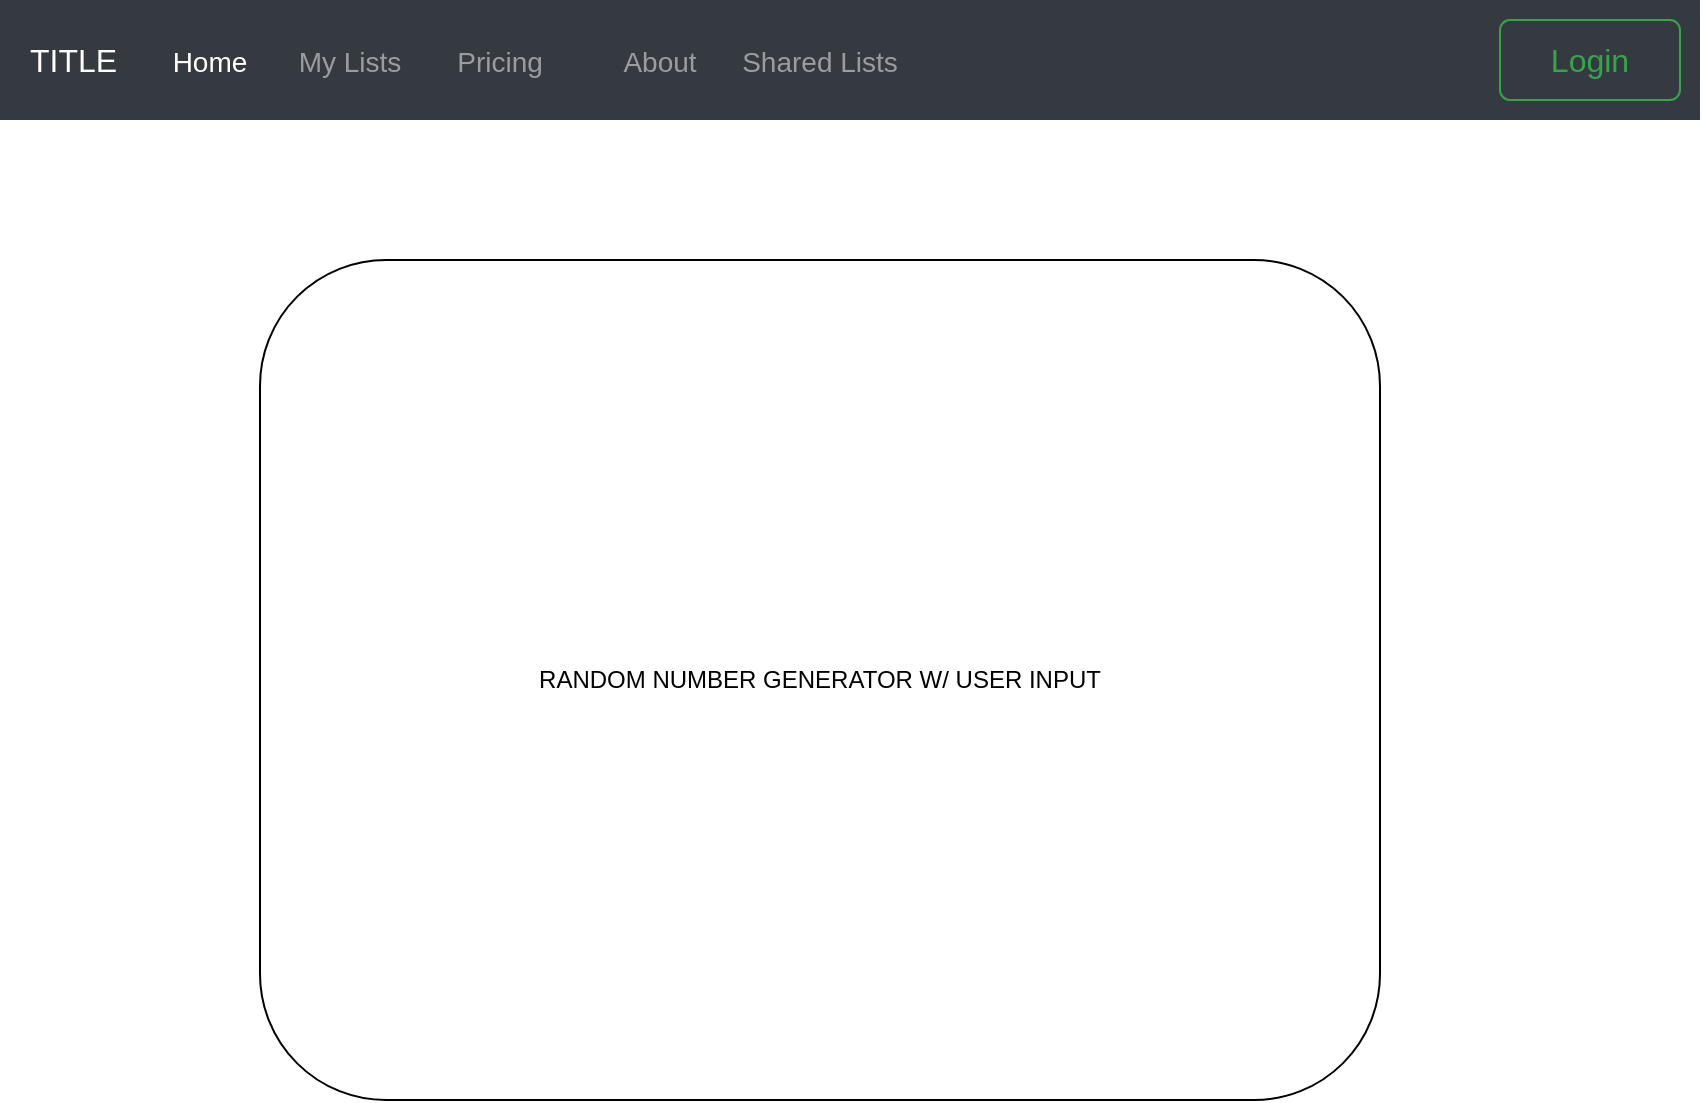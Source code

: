 <mxfile>
    <diagram id="rbSomKwgG7hW-OHiVWhK" name="Home-Page">
        <mxGraphModel dx="642" dy="632" grid="1" gridSize="10" guides="1" tooltips="1" connect="1" arrows="1" fold="1" page="1" pageScale="1" pageWidth="850" pageHeight="1100" math="0" shadow="0">
            <root>
                <mxCell id="0"/>
                <mxCell id="1" parent="0"/>
                <mxCell id="2" value="TITLE" style="html=1;shadow=0;dashed=0;fillColor=#343A40;strokeColor=none;fontSize=16;fontColor=#ffffff;align=left;spacing=15;" parent="1" vertex="1">
                    <mxGeometry width="850" height="60" as="geometry"/>
                </mxCell>
                <mxCell id="3" value="Home" style="fillColor=none;strokeColor=none;fontSize=14;fontColor=#ffffff;align=center;" parent="2" vertex="1">
                    <mxGeometry width="70" height="40" relative="1" as="geometry">
                        <mxPoint x="70" y="10" as="offset"/>
                    </mxGeometry>
                </mxCell>
                <mxCell id="4" value="My Lists" style="fillColor=none;strokeColor=none;fontSize=14;fontColor=#9A9DA0;align=center;" parent="2" vertex="1">
                    <mxGeometry width="70" height="40" relative="1" as="geometry">
                        <mxPoint x="140" y="10" as="offset"/>
                    </mxGeometry>
                </mxCell>
                <mxCell id="5" value="Pricing" style="fillColor=none;strokeColor=none;fontSize=14;fontColor=#9A9DA0;align=center;spacingRight=0;" parent="2" vertex="1">
                    <mxGeometry width="80" height="40" relative="1" as="geometry">
                        <mxPoint x="210" y="10" as="offset"/>
                    </mxGeometry>
                </mxCell>
                <mxCell id="6" value="About" style="fillColor=none;strokeColor=none;fontSize=14;fontColor=#9A9DA0;align=center;" parent="2" vertex="1">
                    <mxGeometry width="80" height="40" relative="1" as="geometry">
                        <mxPoint x="290" y="10" as="offset"/>
                    </mxGeometry>
                </mxCell>
                <mxCell id="27" value="Shared Lists" style="fillColor=none;strokeColor=none;fontSize=14;fontColor=#9A9DA0;align=center;" parent="2" vertex="1">
                    <mxGeometry x="370" y="10" width="80" height="40" as="geometry"/>
                </mxCell>
                <mxCell id="28" value="Login" style="html=1;shadow=0;dashed=0;shape=mxgraph.bootstrap.rrect;rSize=5;strokeColor=#33A64C;strokeWidth=1;fillColor=none;fontColor=#33A64C;whiteSpace=wrap;align=center;verticalAlign=middle;spacingLeft=0;fontStyle=0;fontSize=16;spacing=5;" parent="2" vertex="1">
                    <mxGeometry x="750" y="10" width="90" height="40" as="geometry"/>
                </mxCell>
                <mxCell id="29" value="RANDOM NUMBER GENERATOR W/ USER INPUT" style="rounded=1;whiteSpace=wrap;html=1;" parent="1" vertex="1">
                    <mxGeometry x="130" y="130" width="560" height="420" as="geometry"/>
                </mxCell>
            </root>
        </mxGraphModel>
    </diagram>
    <diagram name="Active-List" id="at9NM1hNaozIzuKnAE3e">
        <mxGraphModel dx="642" dy="632" grid="1" gridSize="10" guides="1" tooltips="1" connect="1" arrows="1" fold="1" page="1" pageScale="1" pageWidth="850" pageHeight="1100" math="0" shadow="0">
            <root>
                <mxCell id="_-xjaoVLMFP9AtiPyJA7-0"/>
                <mxCell id="_-xjaoVLMFP9AtiPyJA7-1" parent="_-xjaoVLMFP9AtiPyJA7-0"/>
                <mxCell id="_-xjaoVLMFP9AtiPyJA7-2" value="TITLE" style="html=1;shadow=0;dashed=0;fillColor=#343A40;strokeColor=none;fontSize=16;fontColor=#ffffff;align=left;spacing=15;" parent="_-xjaoVLMFP9AtiPyJA7-1" vertex="1">
                    <mxGeometry width="850" height="60" as="geometry"/>
                </mxCell>
                <mxCell id="_-xjaoVLMFP9AtiPyJA7-3" value="Home" style="fillColor=none;strokeColor=none;fontSize=14;fontColor=#ffffff;align=center;" parent="_-xjaoVLMFP9AtiPyJA7-2" vertex="1">
                    <mxGeometry width="70" height="40" relative="1" as="geometry">
                        <mxPoint x="70" y="10" as="offset"/>
                    </mxGeometry>
                </mxCell>
                <mxCell id="_-xjaoVLMFP9AtiPyJA7-4" value="My Lists" style="fillColor=none;strokeColor=none;fontSize=14;fontColor=#9A9DA0;align=center;" parent="_-xjaoVLMFP9AtiPyJA7-2" vertex="1">
                    <mxGeometry width="70" height="40" relative="1" as="geometry">
                        <mxPoint x="140" y="10" as="offset"/>
                    </mxGeometry>
                </mxCell>
                <mxCell id="_-xjaoVLMFP9AtiPyJA7-5" value="Pricing" style="fillColor=none;strokeColor=none;fontSize=14;fontColor=#9A9DA0;align=center;spacingRight=0;" parent="_-xjaoVLMFP9AtiPyJA7-2" vertex="1">
                    <mxGeometry width="80" height="40" relative="1" as="geometry">
                        <mxPoint x="210" y="10" as="offset"/>
                    </mxGeometry>
                </mxCell>
                <mxCell id="_-xjaoVLMFP9AtiPyJA7-6" value="About" style="fillColor=none;strokeColor=none;fontSize=14;fontColor=#9A9DA0;align=center;" parent="_-xjaoVLMFP9AtiPyJA7-2" vertex="1">
                    <mxGeometry width="80" height="40" relative="1" as="geometry">
                        <mxPoint x="290" y="10" as="offset"/>
                    </mxGeometry>
                </mxCell>
                <mxCell id="_-xjaoVLMFP9AtiPyJA7-7" value="Shared Lists" style="fillColor=none;strokeColor=none;fontSize=14;fontColor=#9A9DA0;align=center;" parent="_-xjaoVLMFP9AtiPyJA7-2" vertex="1">
                    <mxGeometry x="370" y="10" width="80" height="40" as="geometry"/>
                </mxCell>
                <mxCell id="_-xjaoVLMFP9AtiPyJA7-8" value="Login" style="html=1;shadow=0;dashed=0;shape=mxgraph.bootstrap.rrect;rSize=5;strokeColor=#33A64C;strokeWidth=1;fillColor=none;fontColor=#33A64C;whiteSpace=wrap;align=center;verticalAlign=middle;spacingLeft=0;fontStyle=0;fontSize=16;spacing=5;" parent="_-xjaoVLMFP9AtiPyJA7-2" vertex="1">
                    <mxGeometry x="750" y="10" width="90" height="40" as="geometry"/>
                </mxCell>
            </root>
        </mxGraphModel>
    </diagram>
    <diagram name="My-Lists" id="VuMbqjfBf2fe_57zpmlz">
        <mxGraphModel dx="642" dy="632" grid="1" gridSize="10" guides="1" tooltips="1" connect="1" arrows="1" fold="1" page="1" pageScale="1" pageWidth="850" pageHeight="1100" math="0" shadow="0">
            <root>
                <mxCell id="haoHxf4dzqI1Nyt3eCEi-0"/>
                <mxCell id="haoHxf4dzqI1Nyt3eCEi-1" parent="haoHxf4dzqI1Nyt3eCEi-0"/>
                <mxCell id="haoHxf4dzqI1Nyt3eCEi-2" value="TITLE" style="html=1;shadow=0;dashed=0;fillColor=#343A40;strokeColor=none;fontSize=16;fontColor=#ffffff;align=left;spacing=15;" parent="haoHxf4dzqI1Nyt3eCEi-1" vertex="1">
                    <mxGeometry width="850" height="60" as="geometry"/>
                </mxCell>
                <mxCell id="haoHxf4dzqI1Nyt3eCEi-3" value="Home" style="fillColor=none;strokeColor=none;fontSize=14;fontColor=#ffffff;align=center;" parent="haoHxf4dzqI1Nyt3eCEi-2" vertex="1">
                    <mxGeometry width="70" height="40" relative="1" as="geometry">
                        <mxPoint x="70" y="10" as="offset"/>
                    </mxGeometry>
                </mxCell>
                <mxCell id="haoHxf4dzqI1Nyt3eCEi-4" value="My Lists" style="fillColor=none;strokeColor=none;fontSize=14;fontColor=#9A9DA0;align=center;" parent="haoHxf4dzqI1Nyt3eCEi-2" vertex="1">
                    <mxGeometry width="70" height="40" relative="1" as="geometry">
                        <mxPoint x="140" y="10" as="offset"/>
                    </mxGeometry>
                </mxCell>
                <mxCell id="haoHxf4dzqI1Nyt3eCEi-5" value="Pricing" style="fillColor=none;strokeColor=none;fontSize=14;fontColor=#9A9DA0;align=center;spacingRight=0;" parent="haoHxf4dzqI1Nyt3eCEi-2" vertex="1">
                    <mxGeometry width="80" height="40" relative="1" as="geometry">
                        <mxPoint x="210" y="10" as="offset"/>
                    </mxGeometry>
                </mxCell>
                <mxCell id="haoHxf4dzqI1Nyt3eCEi-6" value="About" style="fillColor=none;strokeColor=none;fontSize=14;fontColor=#9A9DA0;align=center;" parent="haoHxf4dzqI1Nyt3eCEi-2" vertex="1">
                    <mxGeometry width="80" height="40" relative="1" as="geometry">
                        <mxPoint x="290" y="10" as="offset"/>
                    </mxGeometry>
                </mxCell>
                <mxCell id="haoHxf4dzqI1Nyt3eCEi-7" value="Shared Lists" style="fillColor=none;strokeColor=none;fontSize=14;fontColor=#9A9DA0;align=center;" parent="haoHxf4dzqI1Nyt3eCEi-2" vertex="1">
                    <mxGeometry x="370" y="10" width="80" height="40" as="geometry"/>
                </mxCell>
                <mxCell id="haoHxf4dzqI1Nyt3eCEi-8" value="Login" style="html=1;shadow=0;dashed=0;shape=mxgraph.bootstrap.rrect;rSize=5;strokeColor=#33A64C;strokeWidth=1;fillColor=none;fontColor=#33A64C;whiteSpace=wrap;align=center;verticalAlign=middle;spacingLeft=0;fontStyle=0;fontSize=16;spacing=5;" parent="haoHxf4dzqI1Nyt3eCEi-2" vertex="1">
                    <mxGeometry x="750" y="10" width="90" height="40" as="geometry"/>
                </mxCell>
                <mxCell id="9cYl50GAKnQ4gcS86H0U-1" value="&lt;font style=&quot;font-size: 36px&quot;&gt;Add a List !&lt;/font&gt;" style="html=1;shadow=0;dashed=0;shape=mxgraph.bootstrap.rrect;rSize=5;strokeColor=#33A64C;strokeWidth=1;fillColor=none;fontColor=#33A64C;whiteSpace=wrap;align=center;verticalAlign=middle;spacingLeft=0;fontStyle=0;fontSize=16;spacing=5;" parent="haoHxf4dzqI1Nyt3eCEi-1" vertex="1">
                    <mxGeometry x="160" y="110" width="520" height="60" as="geometry"/>
                </mxCell>
                <mxCell id="YZ5CzrxYfB5ff2jb1CUr-0" value="&lt;div&gt;&lt;font style=&quot;font-size: 14px&quot;&gt;My Favorite Restaurants!&lt;/font&gt;&lt;/div&gt;&lt;font&gt;&lt;div&gt;&lt;span style=&quot;font-size: 12px&quot;&gt;&lt;br&gt;&lt;/span&gt;&lt;/div&gt;&lt;/font&gt;&lt;blockquote style=&quot;margin: 0 0 0 40px ; border: none ; padding: 0px&quot;&gt;&lt;blockquote style=&quot;margin: 0 0 0 40px ; border: none ; padding: 0px&quot;&gt;&lt;blockquote style=&quot;margin: 0 0 0 40px ; border: none ; padding: 0px&quot;&gt;&lt;blockquote style=&quot;margin: 0 0 0 40px ; border: none ; padding: 0px&quot;&gt;&lt;blockquote style=&quot;margin: 0 0 0 40px ; border: none ; padding: 0px&quot;&gt;&lt;blockquote style=&quot;margin: 0 0 0 40px ; border: none ; padding: 0px&quot;&gt;&lt;blockquote style=&quot;margin: 0 0 0 40px ; border: none ; padding: 0px&quot;&gt;&lt;blockquote style=&quot;margin: 0 0 0 40px ; border: none ; padding: 0px&quot;&gt;&lt;blockquote style=&quot;margin: 0 0 0 40px ; border: none ; padding: 0px&quot;&gt;&lt;blockquote style=&quot;margin: 0 0 0 40px ; border: none ; padding: 0px&quot;&gt;&lt;div&gt;&lt;font size=&quot;3&quot;&gt;By: Lernantino&lt;/font&gt;&lt;/div&gt;&lt;/blockquote&gt;&lt;/blockquote&gt;&lt;/blockquote&gt;&lt;/blockquote&gt;&lt;/blockquote&gt;&lt;/blockquote&gt;&lt;/blockquote&gt;&lt;/blockquote&gt;&lt;/blockquote&gt;&lt;/blockquote&gt;" style="rounded=1;whiteSpace=wrap;html=1;fontSize=11;strokeColor=#009900;align=left;" parent="haoHxf4dzqI1Nyt3eCEi-1" vertex="1">
                    <mxGeometry x="80" y="230" width="680" height="60" as="geometry"/>
                </mxCell>
                <mxCell id="YZ5CzrxYfB5ff2jb1CUr-1" value="&lt;div&gt;&lt;font style=&quot;font-size: 14px&quot;&gt;My Favorite Restaurants!&lt;/font&gt;&lt;/div&gt;&lt;font&gt;&lt;div&gt;&lt;span style=&quot;font-size: 12px&quot;&gt;&lt;br&gt;&lt;/span&gt;&lt;/div&gt;&lt;/font&gt;&lt;blockquote style=&quot;margin: 0 0 0 40px ; border: none ; padding: 0px&quot;&gt;&lt;blockquote style=&quot;margin: 0 0 0 40px ; border: none ; padding: 0px&quot;&gt;&lt;blockquote style=&quot;margin: 0 0 0 40px ; border: none ; padding: 0px&quot;&gt;&lt;blockquote style=&quot;margin: 0 0 0 40px ; border: none ; padding: 0px&quot;&gt;&lt;blockquote style=&quot;margin: 0 0 0 40px ; border: none ; padding: 0px&quot;&gt;&lt;blockquote style=&quot;margin: 0 0 0 40px ; border: none ; padding: 0px&quot;&gt;&lt;blockquote style=&quot;margin: 0 0 0 40px ; border: none ; padding: 0px&quot;&gt;&lt;blockquote style=&quot;margin: 0 0 0 40px ; border: none ; padding: 0px&quot;&gt;&lt;blockquote style=&quot;margin: 0 0 0 40px ; border: none ; padding: 0px&quot;&gt;&lt;blockquote style=&quot;margin: 0 0 0 40px ; border: none ; padding: 0px&quot;&gt;&lt;div&gt;&lt;font size=&quot;3&quot;&gt;By: Lernantino&lt;/font&gt;&lt;/div&gt;&lt;/blockquote&gt;&lt;/blockquote&gt;&lt;/blockquote&gt;&lt;/blockquote&gt;&lt;/blockquote&gt;&lt;/blockquote&gt;&lt;/blockquote&gt;&lt;/blockquote&gt;&lt;/blockquote&gt;&lt;/blockquote&gt;" style="rounded=1;whiteSpace=wrap;html=1;fontSize=11;strokeColor=#009900;align=left;" parent="haoHxf4dzqI1Nyt3eCEi-1" vertex="1">
                    <mxGeometry x="80" y="320" width="680" height="60" as="geometry"/>
                </mxCell>
            </root>
        </mxGraphModel>
    </diagram>
    <diagram name="Shared-Lists" id="mLb_yuZnxEXump8tSiEA">
        <mxGraphModel dx="1444" dy="632" grid="1" gridSize="10" guides="1" tooltips="1" connect="1" arrows="1" fold="1" page="1" pageScale="1" pageWidth="850" pageHeight="1100" math="0" shadow="0">
            <root>
                <mxCell id="edImd8uwS2qa-O-Zorm3-0"/>
                <mxCell id="edImd8uwS2qa-O-Zorm3-1" parent="edImd8uwS2qa-O-Zorm3-0"/>
                <mxCell id="edImd8uwS2qa-O-Zorm3-2" value="TITLE" style="html=1;shadow=0;dashed=0;fillColor=#343A40;strokeColor=none;fontSize=16;fontColor=#ffffff;align=left;spacing=15;" parent="edImd8uwS2qa-O-Zorm3-1" vertex="1">
                    <mxGeometry width="850" height="60" as="geometry"/>
                </mxCell>
                <mxCell id="edImd8uwS2qa-O-Zorm3-3" value="Home" style="fillColor=none;strokeColor=none;fontSize=14;fontColor=#ffffff;align=center;" parent="edImd8uwS2qa-O-Zorm3-2" vertex="1">
                    <mxGeometry width="70" height="40" relative="1" as="geometry">
                        <mxPoint x="70" y="10" as="offset"/>
                    </mxGeometry>
                </mxCell>
                <mxCell id="edImd8uwS2qa-O-Zorm3-4" value="My Lists" style="fillColor=none;strokeColor=none;fontSize=14;fontColor=#9A9DA0;align=center;" parent="edImd8uwS2qa-O-Zorm3-2" vertex="1">
                    <mxGeometry width="70" height="40" relative="1" as="geometry">
                        <mxPoint x="140" y="10" as="offset"/>
                    </mxGeometry>
                </mxCell>
                <mxCell id="edImd8uwS2qa-O-Zorm3-5" value="Pricing" style="fillColor=none;strokeColor=none;fontSize=14;fontColor=#9A9DA0;align=center;spacingRight=0;" parent="edImd8uwS2qa-O-Zorm3-2" vertex="1">
                    <mxGeometry width="80" height="40" relative="1" as="geometry">
                        <mxPoint x="210" y="10" as="offset"/>
                    </mxGeometry>
                </mxCell>
                <mxCell id="edImd8uwS2qa-O-Zorm3-6" value="About" style="fillColor=none;strokeColor=none;fontSize=14;fontColor=#9A9DA0;align=center;" parent="edImd8uwS2qa-O-Zorm3-2" vertex="1">
                    <mxGeometry width="80" height="40" relative="1" as="geometry">
                        <mxPoint x="290" y="10" as="offset"/>
                    </mxGeometry>
                </mxCell>
                <mxCell id="edImd8uwS2qa-O-Zorm3-7" value="Shared Lists" style="fillColor=none;strokeColor=none;fontSize=14;fontColor=#9A9DA0;align=center;" parent="edImd8uwS2qa-O-Zorm3-2" vertex="1">
                    <mxGeometry x="370" y="10" width="80" height="40" as="geometry"/>
                </mxCell>
                <mxCell id="edImd8uwS2qa-O-Zorm3-8" value="Login" style="html=1;shadow=0;dashed=0;shape=mxgraph.bootstrap.rrect;rSize=5;strokeColor=#33A64C;strokeWidth=1;fillColor=none;fontColor=#33A64C;whiteSpace=wrap;align=center;verticalAlign=middle;spacingLeft=0;fontStyle=0;fontSize=16;spacing=5;" parent="edImd8uwS2qa-O-Zorm3-2" vertex="1">
                    <mxGeometry x="750" y="10" width="90" height="40" as="geometry"/>
                </mxCell>
                <mxCell id="IxJ_flrQ4pYqJCdzRWqX-0" value="&lt;div&gt;&lt;font style=&quot;font-size: 14px&quot;&gt;My Favorite Restaurants!&lt;/font&gt;&lt;/div&gt;&lt;font&gt;&lt;div&gt;&lt;span style=&quot;font-size: 12px&quot;&gt;&lt;br&gt;&lt;/span&gt;&lt;/div&gt;&lt;/font&gt;&lt;blockquote style=&quot;margin: 0 0 0 40px ; border: none ; padding: 0px&quot;&gt;&lt;blockquote style=&quot;margin: 0 0 0 40px ; border: none ; padding: 0px&quot;&gt;&lt;blockquote style=&quot;margin: 0 0 0 40px ; border: none ; padding: 0px&quot;&gt;&lt;blockquote style=&quot;margin: 0 0 0 40px ; border: none ; padding: 0px&quot;&gt;&lt;blockquote style=&quot;margin: 0 0 0 40px ; border: none ; padding: 0px&quot;&gt;&lt;blockquote style=&quot;margin: 0 0 0 40px ; border: none ; padding: 0px&quot;&gt;&lt;blockquote style=&quot;margin: 0 0 0 40px ; border: none ; padding: 0px&quot;&gt;&lt;blockquote style=&quot;margin: 0 0 0 40px ; border: none ; padding: 0px&quot;&gt;&lt;blockquote style=&quot;margin: 0 0 0 40px ; border: none ; padding: 0px&quot;&gt;&lt;blockquote style=&quot;margin: 0 0 0 40px ; border: none ; padding: 0px&quot;&gt;&lt;div&gt;&lt;font size=&quot;3&quot;&gt;By: Lernantino&lt;/font&gt;&lt;/div&gt;&lt;/blockquote&gt;&lt;/blockquote&gt;&lt;/blockquote&gt;&lt;/blockquote&gt;&lt;/blockquote&gt;&lt;/blockquote&gt;&lt;/blockquote&gt;&lt;/blockquote&gt;&lt;/blockquote&gt;&lt;/blockquote&gt;" style="rounded=1;whiteSpace=wrap;html=1;fontSize=11;strokeColor=#009900;align=left;" parent="edImd8uwS2qa-O-Zorm3-1" vertex="1">
                    <mxGeometry x="80" y="230" width="680" height="60" as="geometry"/>
                </mxCell>
                <mxCell id="IxJ_flrQ4pYqJCdzRWqX-1" value="&lt;div&gt;&lt;font style=&quot;font-size: 14px&quot;&gt;My Favorite Restaurants! - Update&lt;/font&gt;&lt;/div&gt;&lt;font&gt;&lt;div&gt;&lt;span style=&quot;font-size: 12px&quot;&gt;&lt;br&gt;&lt;/span&gt;&lt;/div&gt;&lt;/font&gt;&lt;blockquote style=&quot;margin: 0 0 0 40px ; border: none ; padding: 0px&quot;&gt;&lt;blockquote style=&quot;margin: 0 0 0 40px ; border: none ; padding: 0px&quot;&gt;&lt;blockquote style=&quot;margin: 0 0 0 40px ; border: none ; padding: 0px&quot;&gt;&lt;blockquote style=&quot;margin: 0 0 0 40px ; border: none ; padding: 0px&quot;&gt;&lt;blockquote style=&quot;margin: 0 0 0 40px ; border: none ; padding: 0px&quot;&gt;&lt;blockquote style=&quot;margin: 0 0 0 40px ; border: none ; padding: 0px&quot;&gt;&lt;blockquote style=&quot;margin: 0 0 0 40px ; border: none ; padding: 0px&quot;&gt;&lt;blockquote style=&quot;margin: 0 0 0 40px ; border: none ; padding: 0px&quot;&gt;&lt;blockquote style=&quot;margin: 0 0 0 40px ; border: none ; padding: 0px&quot;&gt;&lt;blockquote style=&quot;margin: 0 0 0 40px ; border: none ; padding: 0px&quot;&gt;&lt;div&gt;&lt;font size=&quot;3&quot;&gt;By: Lernantino&lt;/font&gt;&lt;/div&gt;&lt;/blockquote&gt;&lt;/blockquote&gt;&lt;/blockquote&gt;&lt;/blockquote&gt;&lt;/blockquote&gt;&lt;/blockquote&gt;&lt;/blockquote&gt;&lt;/blockquote&gt;&lt;/blockquote&gt;&lt;/blockquote&gt;" style="rounded=1;whiteSpace=wrap;html=1;fontSize=11;strokeColor=#009900;align=left;" parent="edImd8uwS2qa-O-Zorm3-1" vertex="1">
                    <mxGeometry x="80" y="320" width="680" height="60" as="geometry"/>
                </mxCell>
                <mxCell id="IxJ_flrQ4pYqJCdzRWqX-2" value="&lt;div&gt;&lt;font style=&quot;font-size: 14px&quot;&gt;My Favorite Restaurants! - Update_2&lt;/font&gt;&lt;/div&gt;&lt;font&gt;&lt;div&gt;&lt;span style=&quot;font-size: 12px&quot;&gt;&lt;br&gt;&lt;/span&gt;&lt;/div&gt;&lt;/font&gt;&lt;blockquote style=&quot;margin: 0 0 0 40px ; border: none ; padding: 0px&quot;&gt;&lt;blockquote style=&quot;margin: 0 0 0 40px ; border: none ; padding: 0px&quot;&gt;&lt;blockquote style=&quot;margin: 0 0 0 40px ; border: none ; padding: 0px&quot;&gt;&lt;blockquote style=&quot;margin: 0 0 0 40px ; border: none ; padding: 0px&quot;&gt;&lt;blockquote style=&quot;margin: 0 0 0 40px ; border: none ; padding: 0px&quot;&gt;&lt;blockquote style=&quot;margin: 0 0 0 40px ; border: none ; padding: 0px&quot;&gt;&lt;blockquote style=&quot;margin: 0 0 0 40px ; border: none ; padding: 0px&quot;&gt;&lt;blockquote style=&quot;margin: 0 0 0 40px ; border: none ; padding: 0px&quot;&gt;&lt;blockquote style=&quot;margin: 0 0 0 40px ; border: none ; padding: 0px&quot;&gt;&lt;blockquote style=&quot;margin: 0 0 0 40px ; border: none ; padding: 0px&quot;&gt;&lt;div&gt;&lt;font size=&quot;3&quot;&gt;By: Lernantino&lt;/font&gt;&lt;/div&gt;&lt;/blockquote&gt;&lt;/blockquote&gt;&lt;/blockquote&gt;&lt;/blockquote&gt;&lt;/blockquote&gt;&lt;/blockquote&gt;&lt;/blockquote&gt;&lt;/blockquote&gt;&lt;/blockquote&gt;&lt;/blockquote&gt;" style="rounded=1;whiteSpace=wrap;html=1;fontSize=11;strokeColor=#009900;align=left;" parent="edImd8uwS2qa-O-Zorm3-1" vertex="1">
                    <mxGeometry x="80" y="410" width="680" height="60" as="geometry"/>
                </mxCell>
                <mxCell id="IxJ_flrQ4pYqJCdzRWqX-3" value="&lt;div&gt;&lt;font style=&quot;font-size: 14px&quot;&gt;My Favorite Restaurants! - Update_REDUX&lt;/font&gt;&lt;/div&gt;&lt;font&gt;&lt;div&gt;&lt;span style=&quot;font-size: 12px&quot;&gt;&lt;br&gt;&lt;/span&gt;&lt;/div&gt;&lt;/font&gt;&lt;blockquote style=&quot;margin: 0 0 0 40px ; border: none ; padding: 0px&quot;&gt;&lt;blockquote style=&quot;margin: 0 0 0 40px ; border: none ; padding: 0px&quot;&gt;&lt;blockquote style=&quot;margin: 0 0 0 40px ; border: none ; padding: 0px&quot;&gt;&lt;blockquote style=&quot;margin: 0 0 0 40px ; border: none ; padding: 0px&quot;&gt;&lt;blockquote style=&quot;margin: 0 0 0 40px ; border: none ; padding: 0px&quot;&gt;&lt;blockquote style=&quot;margin: 0 0 0 40px ; border: none ; padding: 0px&quot;&gt;&lt;blockquote style=&quot;margin: 0 0 0 40px ; border: none ; padding: 0px&quot;&gt;&lt;blockquote style=&quot;margin: 0 0 0 40px ; border: none ; padding: 0px&quot;&gt;&lt;blockquote style=&quot;margin: 0 0 0 40px ; border: none ; padding: 0px&quot;&gt;&lt;blockquote style=&quot;margin: 0 0 0 40px ; border: none ; padding: 0px&quot;&gt;&lt;div&gt;&lt;font size=&quot;3&quot;&gt;By: Lernantino&lt;/font&gt;&lt;/div&gt;&lt;/blockquote&gt;&lt;/blockquote&gt;&lt;/blockquote&gt;&lt;/blockquote&gt;&lt;/blockquote&gt;&lt;/blockquote&gt;&lt;/blockquote&gt;&lt;/blockquote&gt;&lt;/blockquote&gt;&lt;/blockquote&gt;" style="rounded=1;whiteSpace=wrap;html=1;fontSize=11;strokeColor=#009900;align=left;" parent="edImd8uwS2qa-O-Zorm3-1" vertex="1">
                    <mxGeometry x="80" y="500" width="680" height="60" as="geometry"/>
                </mxCell>
                <mxCell id="IxJ_flrQ4pYqJCdzRWqX-4" value="&lt;div&gt;&lt;font style=&quot;font-size: 14px&quot;&gt;My Favorite Restaurants! - Update_REDUX_&lt;/font&gt;&lt;/div&gt;&lt;font&gt;&lt;div&gt;&lt;span style=&quot;font-size: 12px&quot;&gt;&lt;br&gt;&lt;/span&gt;&lt;/div&gt;&lt;/font&gt;&lt;blockquote style=&quot;margin: 0 0 0 40px ; border: none ; padding: 0px&quot;&gt;&lt;blockquote style=&quot;margin: 0 0 0 40px ; border: none ; padding: 0px&quot;&gt;&lt;blockquote style=&quot;margin: 0 0 0 40px ; border: none ; padding: 0px&quot;&gt;&lt;blockquote style=&quot;margin: 0 0 0 40px ; border: none ; padding: 0px&quot;&gt;&lt;blockquote style=&quot;margin: 0 0 0 40px ; border: none ; padding: 0px&quot;&gt;&lt;blockquote style=&quot;margin: 0 0 0 40px ; border: none ; padding: 0px&quot;&gt;&lt;blockquote style=&quot;margin: 0 0 0 40px ; border: none ; padding: 0px&quot;&gt;&lt;blockquote style=&quot;margin: 0 0 0 40px ; border: none ; padding: 0px&quot;&gt;&lt;blockquote style=&quot;margin: 0 0 0 40px ; border: none ; padding: 0px&quot;&gt;&lt;blockquote style=&quot;margin: 0 0 0 40px ; border: none ; padding: 0px&quot;&gt;&lt;div&gt;&lt;font size=&quot;3&quot;&gt;By: Lernantino&lt;/font&gt;&lt;/div&gt;&lt;/blockquote&gt;&lt;/blockquote&gt;&lt;/blockquote&gt;&lt;/blockquote&gt;&lt;/blockquote&gt;&lt;/blockquote&gt;&lt;/blockquote&gt;&lt;/blockquote&gt;&lt;/blockquote&gt;&lt;/blockquote&gt;" style="rounded=1;whiteSpace=wrap;html=1;fontSize=11;strokeColor=#009900;align=left;" parent="edImd8uwS2qa-O-Zorm3-1" vertex="1">
                    <mxGeometry x="80" y="590" width="680" height="60" as="geometry"/>
                </mxCell>
            </root>
        </mxGraphModel>
    </diagram>
    <diagram name="Login-Signup" id="XcbuID0EDMBF2_-ALPGd">
        <mxGraphModel dx="1399" dy="790" grid="1" gridSize="10" guides="1" tooltips="1" connect="1" arrows="1" fold="1" page="1" pageScale="1" pageWidth="850" pageHeight="1100" math="0" shadow="0">
            <root>
                <mxCell id="_Lb0iO6y44vbQACytlZA-0"/>
                <mxCell id="_Lb0iO6y44vbQACytlZA-1" parent="_Lb0iO6y44vbQACytlZA-0"/>
                <mxCell id="_Lb0iO6y44vbQACytlZA-2" value="TITLE" style="html=1;shadow=0;dashed=0;fillColor=#343A40;strokeColor=none;fontSize=16;fontColor=#ffffff;align=left;spacing=15;" vertex="1" parent="_Lb0iO6y44vbQACytlZA-1">
                    <mxGeometry width="850" height="60" as="geometry"/>
                </mxCell>
                <mxCell id="_Lb0iO6y44vbQACytlZA-3" value="Home" style="fillColor=none;strokeColor=none;fontSize=14;fontColor=#ffffff;align=center;" vertex="1" parent="_Lb0iO6y44vbQACytlZA-2">
                    <mxGeometry width="70" height="40" relative="1" as="geometry">
                        <mxPoint x="70" y="10" as="offset"/>
                    </mxGeometry>
                </mxCell>
                <mxCell id="_Lb0iO6y44vbQACytlZA-4" value="My Lists" style="fillColor=none;strokeColor=none;fontSize=14;fontColor=#9A9DA0;align=center;" vertex="1" parent="_Lb0iO6y44vbQACytlZA-2">
                    <mxGeometry width="70" height="40" relative="1" as="geometry">
                        <mxPoint x="140" y="10" as="offset"/>
                    </mxGeometry>
                </mxCell>
                <mxCell id="_Lb0iO6y44vbQACytlZA-5" value="Pricing" style="fillColor=none;strokeColor=none;fontSize=14;fontColor=#9A9DA0;align=center;spacingRight=0;" vertex="1" parent="_Lb0iO6y44vbQACytlZA-2">
                    <mxGeometry width="80" height="40" relative="1" as="geometry">
                        <mxPoint x="210" y="10" as="offset"/>
                    </mxGeometry>
                </mxCell>
                <mxCell id="_Lb0iO6y44vbQACytlZA-6" value="About" style="fillColor=none;strokeColor=none;fontSize=14;fontColor=#9A9DA0;align=center;" vertex="1" parent="_Lb0iO6y44vbQACytlZA-2">
                    <mxGeometry width="80" height="40" relative="1" as="geometry">
                        <mxPoint x="290" y="10" as="offset"/>
                    </mxGeometry>
                </mxCell>
                <mxCell id="_Lb0iO6y44vbQACytlZA-7" value="Shared Lists" style="fillColor=none;strokeColor=none;fontSize=14;fontColor=#9A9DA0;align=center;" vertex="1" parent="_Lb0iO6y44vbQACytlZA-2">
                    <mxGeometry x="370" y="10" width="80" height="40" as="geometry"/>
                </mxCell>
                <mxCell id="_Lb0iO6y44vbQACytlZA-8" value="Login" style="html=1;shadow=0;dashed=0;shape=mxgraph.bootstrap.rrect;rSize=5;strokeColor=#33A64C;strokeWidth=1;fillColor=none;fontColor=#33A64C;whiteSpace=wrap;align=center;verticalAlign=middle;spacingLeft=0;fontStyle=0;fontSize=16;spacing=5;" vertex="1" parent="_Lb0iO6y44vbQACytlZA-2">
                    <mxGeometry x="750" y="10" width="90" height="40" as="geometry"/>
                </mxCell>
            </root>
        </mxGraphModel>
    </diagram>
    <diagram id="H7uO0rLCFXiC7fwi1uk1" name="List-Form">
        <mxGraphModel dx="419" dy="1528" grid="1" gridSize="10" guides="1" tooltips="1" connect="1" arrows="1" fold="1" page="1" pageScale="1" pageWidth="850" pageHeight="1100" math="0" shadow="0">
            <root>
                <mxCell id="155v7j1htLWhQcULCjxJ-0"/>
                <mxCell id="155v7j1htLWhQcULCjxJ-1" parent="155v7j1htLWhQcULCjxJ-0"/>
                <mxCell id="155v7j1htLWhQcULCjxJ-3" value="Example input placeholder" style="html=1;shadow=0;dashed=0;shape=mxgraph.bootstrap.rrect;rSize=5;fillColor=none;strokeColor=#999999;align=left;spacing=15;fontSize=14;fontColor=#6C767D;" vertex="1" parent="155v7j1htLWhQcULCjxJ-1">
                    <mxGeometry width="480" height="30" relative="1" as="geometry">
                        <mxPoint x="160" y="-920" as="offset"/>
                    </mxGeometry>
                </mxCell>
                <mxCell id="155v7j1htLWhQcULCjxJ-5" value="Another input placeholder" style="html=1;shadow=0;dashed=0;shape=mxgraph.bootstrap.rrect;rSize=5;fillColor=none;strokeColor=#999999;align=left;spacing=15;fontSize=14;fontColor=#6C767D;" vertex="1" parent="155v7j1htLWhQcULCjxJ-1">
                    <mxGeometry width="480" height="30" relative="1" as="geometry">
                        <mxPoint x="160" y="-840" as="offset"/>
                    </mxGeometry>
                </mxCell>
                <mxCell id="155v7j1htLWhQcULCjxJ-6" value="&lt;font style=&quot;font-size: 11px&quot;&gt;List Name&lt;/font&gt;" style="rounded=1;whiteSpace=wrap;html=1;fontSize=36;strokeColor=none;" vertex="1" parent="155v7j1htLWhQcULCjxJ-1">
                    <mxGeometry x="160" y="-950" width="130" height="20" as="geometry"/>
                </mxCell>
                <mxCell id="155v7j1htLWhQcULCjxJ-7" value="Finalize List!" style="html=1;shadow=0;dashed=0;shape=mxgraph.bootstrap.rrect;rSize=5;strokeColor=#33A64C;strokeWidth=1;fillColor=none;fontColor=#33A64C;whiteSpace=wrap;align=center;verticalAlign=middle;spacingLeft=0;fontStyle=0;fontSize=16;spacing=5;" vertex="1" parent="155v7j1htLWhQcULCjxJ-1">
                    <mxGeometry x="550" y="-730" width="90" height="40" as="geometry"/>
                </mxCell>
                <mxCell id="155v7j1htLWhQcULCjxJ-9" value="&lt;font style=&quot;font-size: 11px&quot;&gt;List Item&lt;/font&gt;" style="rounded=1;whiteSpace=wrap;html=1;fontSize=36;strokeColor=none;" vertex="1" parent="155v7j1htLWhQcULCjxJ-1">
                    <mxGeometry x="160" y="-870" width="130" height="20" as="geometry"/>
                </mxCell>
                <mxCell id="155v7j1htLWhQcULCjxJ-10" value="Add Another LIst Item!" style="html=1;shadow=0;dashed=0;shape=mxgraph.bootstrap.rrect;rSize=5;strokeColor=#FFBC26;strokeWidth=1;fillColor=none;fontColor=#FFBC26;whiteSpace=wrap;align=center;verticalAlign=middle;spacingLeft=0;fontStyle=0;fontSize=16;spacing=5;" vertex="1" parent="155v7j1htLWhQcULCjxJ-1">
                    <mxGeometry x="165" y="-800" width="120" height="40" as="geometry"/>
                </mxCell>
            </root>
        </mxGraphModel>
    </diagram>
</mxfile>